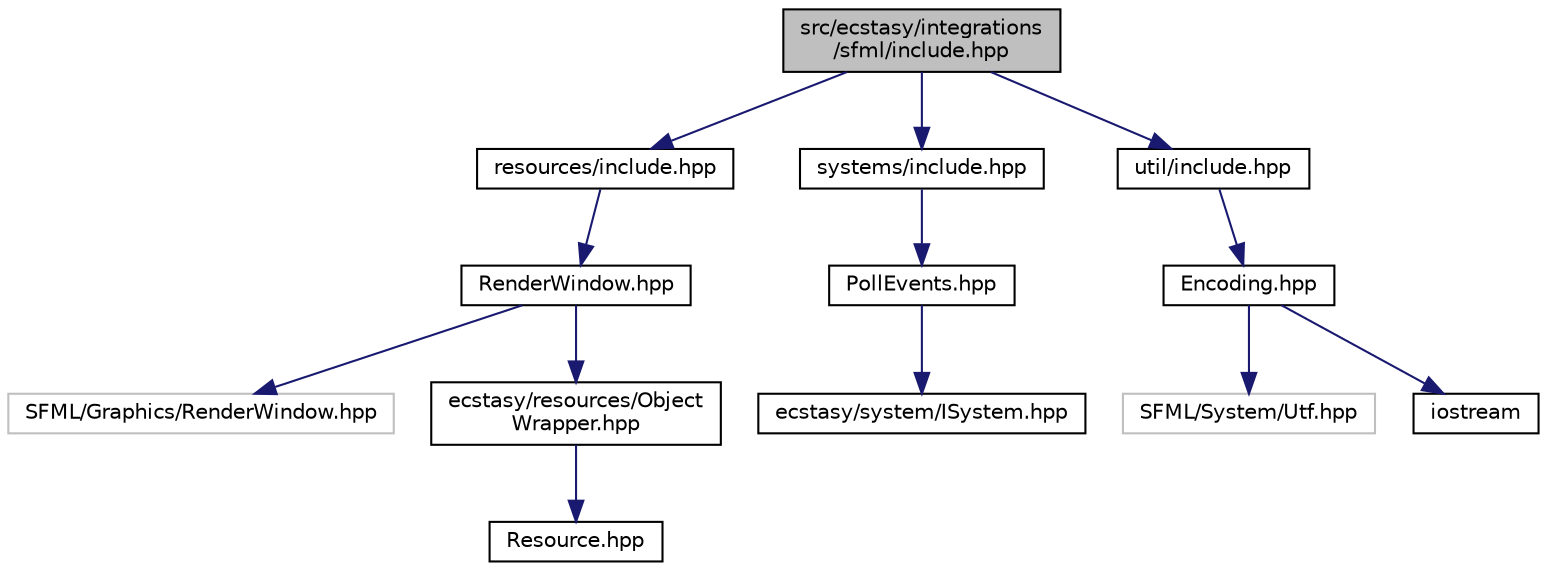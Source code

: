digraph "src/ecstasy/integrations/sfml/include.hpp"
{
 // LATEX_PDF_SIZE
  edge [fontname="Helvetica",fontsize="10",labelfontname="Helvetica",labelfontsize="10"];
  node [fontname="Helvetica",fontsize="10",shape=record];
  Node1 [label="src/ecstasy/integrations\l/sfml/include.hpp",height=0.2,width=0.4,color="black", fillcolor="grey75", style="filled", fontcolor="black",tooltip=" "];
  Node1 -> Node2 [color="midnightblue",fontsize="10",style="solid",fontname="Helvetica"];
  Node2 [label="resources/include.hpp",height=0.2,width=0.4,color="black", fillcolor="white", style="filled",URL="$integrations_2sfml_2resources_2include_8hpp.html",tooltip=" "];
  Node2 -> Node3 [color="midnightblue",fontsize="10",style="solid",fontname="Helvetica"];
  Node3 [label="RenderWindow.hpp",height=0.2,width=0.4,color="black", fillcolor="white", style="filled",URL="$_render_window_8hpp.html",tooltip=" "];
  Node3 -> Node4 [color="midnightblue",fontsize="10",style="solid",fontname="Helvetica"];
  Node4 [label="SFML/Graphics/RenderWindow.hpp",height=0.2,width=0.4,color="grey75", fillcolor="white", style="filled",tooltip=" "];
  Node3 -> Node5 [color="midnightblue",fontsize="10",style="solid",fontname="Helvetica"];
  Node5 [label="ecstasy/resources/Object\lWrapper.hpp",height=0.2,width=0.4,color="black", fillcolor="white", style="filled",URL="$_object_wrapper_8hpp.html",tooltip=" "];
  Node5 -> Node6 [color="midnightblue",fontsize="10",style="solid",fontname="Helvetica"];
  Node6 [label="Resource.hpp",height=0.2,width=0.4,color="black", fillcolor="white", style="filled",URL="$_resource_8hpp.html",tooltip=" "];
  Node1 -> Node7 [color="midnightblue",fontsize="10",style="solid",fontname="Helvetica"];
  Node7 [label="systems/include.hpp",height=0.2,width=0.4,color="black", fillcolor="white", style="filled",URL="$integrations_2sfml_2systems_2include_8hpp.html",tooltip=" "];
  Node7 -> Node8 [color="midnightblue",fontsize="10",style="solid",fontname="Helvetica"];
  Node8 [label="PollEvents.hpp",height=0.2,width=0.4,color="black", fillcolor="white", style="filled",URL="$_poll_events_8hpp.html",tooltip=" "];
  Node8 -> Node9 [color="midnightblue",fontsize="10",style="solid",fontname="Helvetica"];
  Node9 [label="ecstasy/system/ISystem.hpp",height=0.2,width=0.4,color="black", fillcolor="white", style="filled",URL="$_i_system_8hpp.html",tooltip=" "];
  Node1 -> Node10 [color="midnightblue",fontsize="10",style="solid",fontname="Helvetica"];
  Node10 [label="util/include.hpp",height=0.2,width=0.4,color="black", fillcolor="white", style="filled",URL="$integrations_2sfml_2util_2include_8hpp.html",tooltip=" "];
  Node10 -> Node11 [color="midnightblue",fontsize="10",style="solid",fontname="Helvetica"];
  Node11 [label="Encoding.hpp",height=0.2,width=0.4,color="black", fillcolor="white", style="filled",URL="$_encoding_8hpp.html",tooltip=" "];
  Node11 -> Node12 [color="midnightblue",fontsize="10",style="solid",fontname="Helvetica"];
  Node12 [label="SFML/System/Utf.hpp",height=0.2,width=0.4,color="grey75", fillcolor="white", style="filled",tooltip=" "];
  Node11 -> Node13 [color="midnightblue",fontsize="10",style="solid",fontname="Helvetica"];
  Node13 [label="iostream",height=0.2,width=0.4,color="black", fillcolor="white", style="filled",URL="/home/runner/work/ecstasy/ecstasy/doc/external/cppreference-doxygen-web.tag.xml$cpp/header/iostream.html",tooltip=" "];
}
